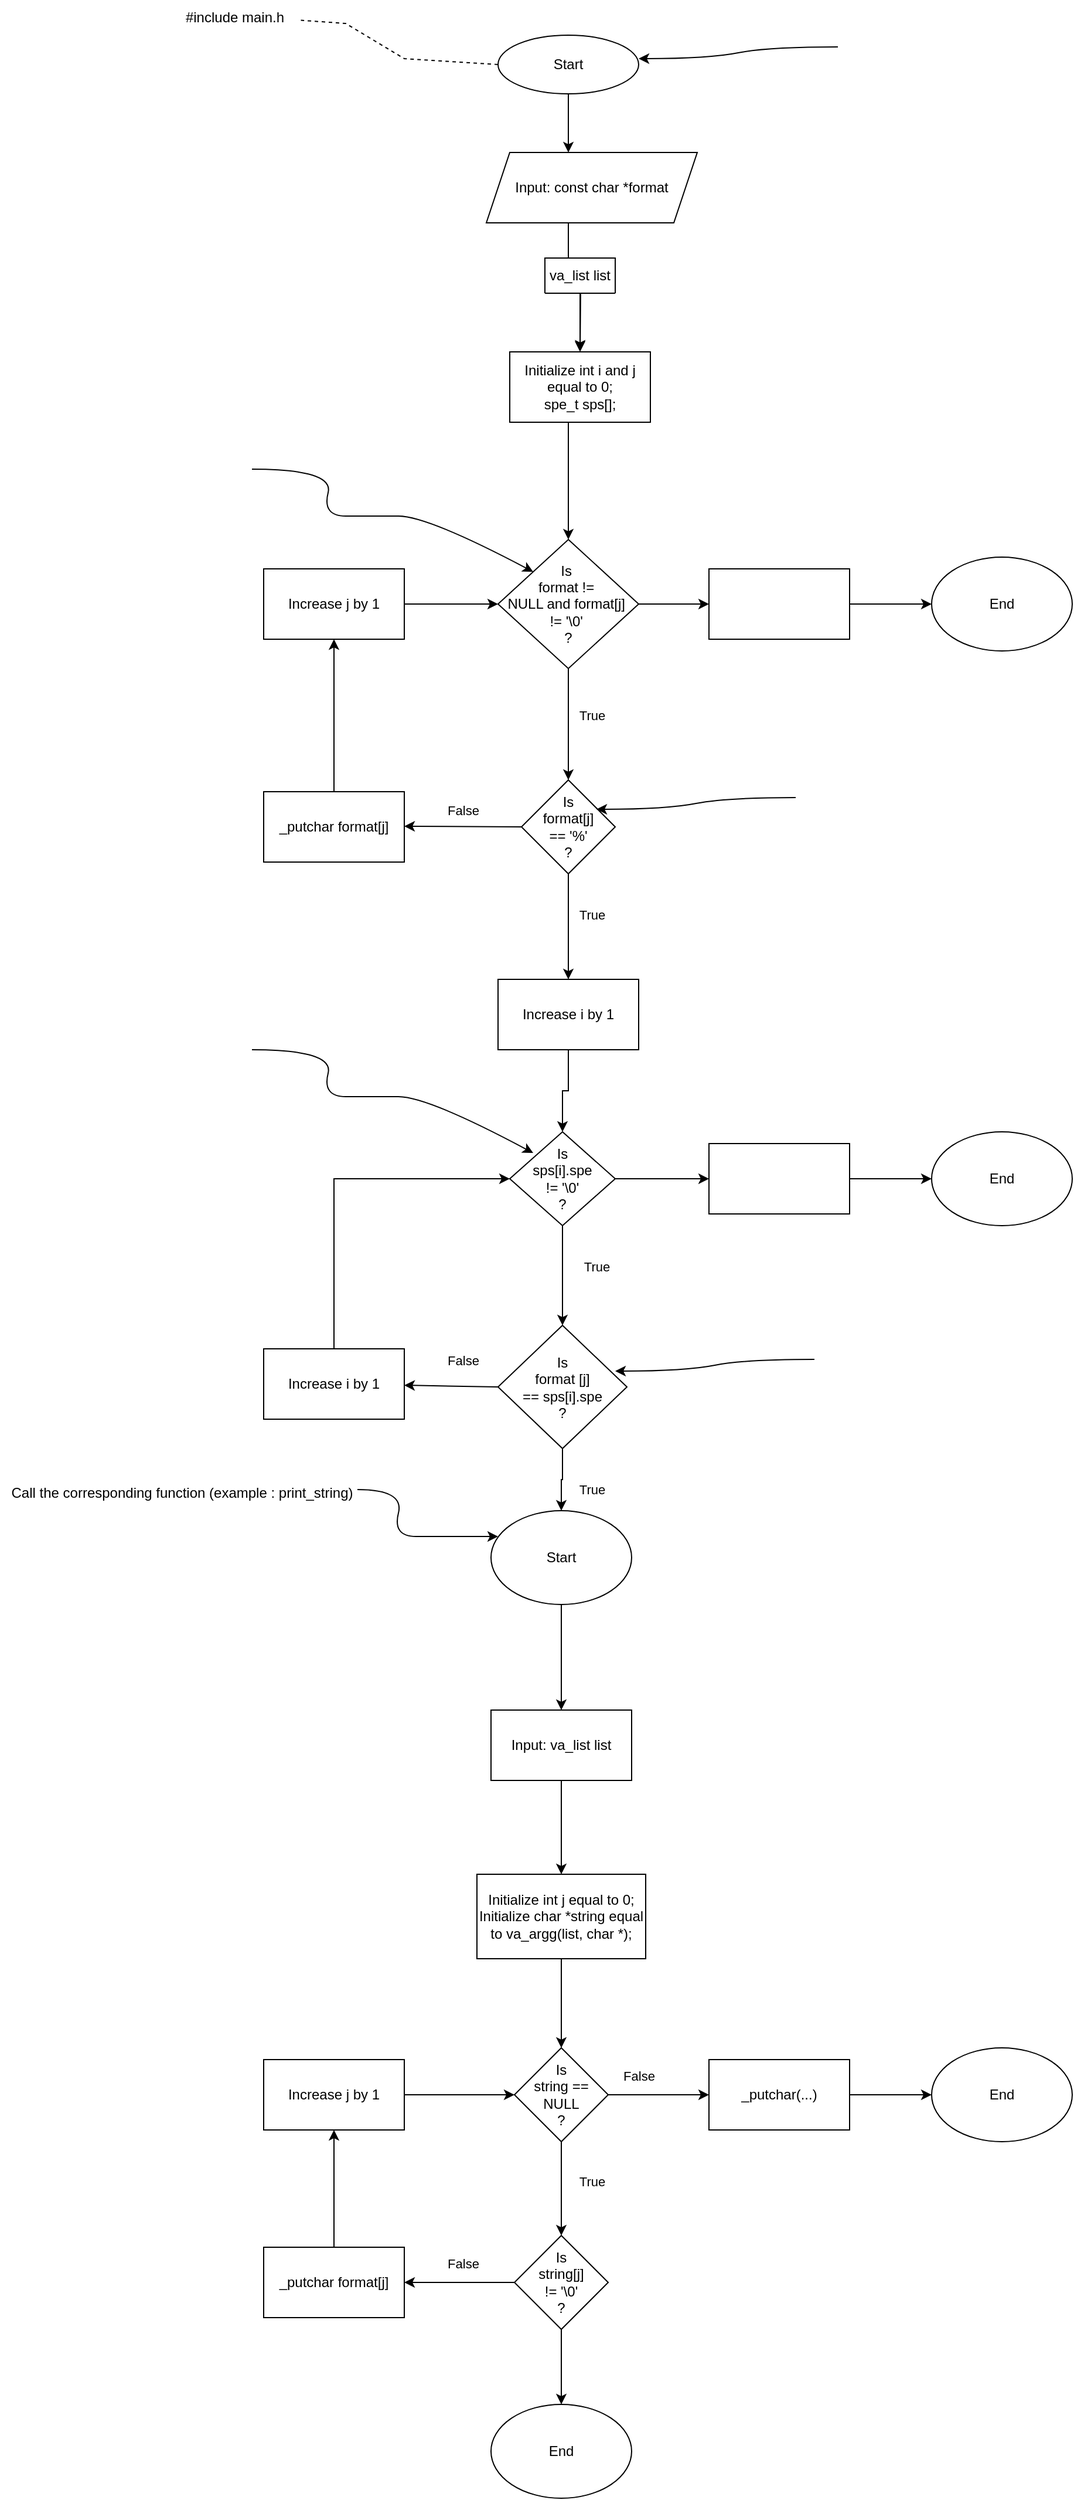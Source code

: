 <mxfile version="24.2.0" type="device">
  <diagram name="Page-1" id="pl08UHiTA2FmT8-YRMQD">
    <mxGraphModel dx="2218" dy="698" grid="1" gridSize="10" guides="1" tooltips="1" connect="1" arrows="1" fold="1" page="1" pageScale="1" pageWidth="827" pageHeight="1169" math="0" shadow="0">
      <root>
        <mxCell id="0" />
        <mxCell id="1" parent="0" />
        <mxCell id="ZZPneHAC-Q8oeJ80vv3M-1" value="Start" style="ellipse;whiteSpace=wrap;html=1;" parent="1" vertex="1">
          <mxGeometry x="300" y="30" width="120" height="50" as="geometry" />
        </mxCell>
        <mxCell id="ZZPneHAC-Q8oeJ80vv3M-3" value="" style="curved=1;endArrow=classic;html=1;rounded=0;" parent="1" edge="1">
          <mxGeometry width="50" height="50" relative="1" as="geometry">
            <mxPoint x="590" y="40" as="sourcePoint" />
            <mxPoint x="420" y="50" as="targetPoint" />
            <Array as="points">
              <mxPoint x="530" y="40" />
              <mxPoint x="480" y="50" />
            </Array>
          </mxGeometry>
        </mxCell>
        <mxCell id="q5pNYjYtjJDc8HkRHGuX-112" value="" style="edgeStyle=orthogonalEdgeStyle;rounded=0;orthogonalLoop=1;jettySize=auto;html=1;" edge="1" parent="1">
          <mxGeometry relative="1" as="geometry">
            <mxPoint x="380" y="189" as="sourcePoint" />
            <mxPoint x="370" y="299" as="targetPoint" />
          </mxGeometry>
        </mxCell>
        <mxCell id="q5pNYjYtjJDc8HkRHGuX-2" value="Input: const char *format" style="shape=parallelogram;perimeter=parallelogramPerimeter;whiteSpace=wrap;html=1;fixedSize=1;" vertex="1" parent="1">
          <mxGeometry x="290" y="130" width="180" height="60" as="geometry" />
        </mxCell>
        <mxCell id="q5pNYjYtjJDc8HkRHGuX-13" value="" style="edgeStyle=orthogonalEdgeStyle;rounded=0;orthogonalLoop=1;jettySize=auto;html=1;entryX=0.5;entryY=0;entryDx=0;entryDy=0;" edge="1" parent="1" source="q5pNYjYtjJDc8HkRHGuX-3" target="q5pNYjYtjJDc8HkRHGuX-7">
          <mxGeometry relative="1" as="geometry">
            <Array as="points">
              <mxPoint x="350" y="310" />
              <mxPoint x="350" y="340" />
            </Array>
          </mxGeometry>
        </mxCell>
        <mxCell id="q5pNYjYtjJDc8HkRHGuX-3" value="&lt;div&gt;Initialize int i and j equal to 0;&lt;/div&gt;&lt;div&gt;spe_t sps[];&lt;br&gt;&lt;/div&gt;" style="rounded=0;whiteSpace=wrap;html=1;" vertex="1" parent="1">
          <mxGeometry x="310" y="300" width="120" height="60" as="geometry" />
        </mxCell>
        <mxCell id="q5pNYjYtjJDc8HkRHGuX-4" value="" style="endArrow=classic;html=1;rounded=0;exitX=0.5;exitY=1;exitDx=0;exitDy=0;entryX=0.389;entryY=0;entryDx=0;entryDy=0;entryPerimeter=0;" edge="1" parent="1" source="ZZPneHAC-Q8oeJ80vv3M-1" target="q5pNYjYtjJDc8HkRHGuX-2">
          <mxGeometry width="50" height="50" relative="1" as="geometry">
            <mxPoint x="400" y="90" as="sourcePoint" />
            <mxPoint x="400" y="130" as="targetPoint" />
          </mxGeometry>
        </mxCell>
        <mxCell id="q5pNYjYtjJDc8HkRHGuX-29" value="" style="edgeStyle=orthogonalEdgeStyle;rounded=0;orthogonalLoop=1;jettySize=auto;html=1;" edge="1" parent="1" source="q5pNYjYtjJDc8HkRHGuX-7" target="q5pNYjYtjJDc8HkRHGuX-28">
          <mxGeometry relative="1" as="geometry" />
        </mxCell>
        <mxCell id="q5pNYjYtjJDc8HkRHGuX-7" value="&lt;div&gt;Is&amp;nbsp;&lt;/div&gt;&lt;div&gt;format !=&amp;nbsp;&lt;/div&gt;&lt;div&gt;NULL and format[j]&amp;nbsp;&lt;/div&gt;&lt;div&gt;!= &#39;\0&#39;&amp;nbsp;&lt;/div&gt;&lt;div&gt;?&lt;/div&gt;" style="rhombus;whiteSpace=wrap;html=1;" vertex="1" parent="1">
          <mxGeometry x="300" y="460" width="120" height="110" as="geometry" />
        </mxCell>
        <mxCell id="q5pNYjYtjJDc8HkRHGuX-8" value="" style="rounded=0;whiteSpace=wrap;html=1;" vertex="1" parent="1">
          <mxGeometry x="480" y="485" width="120" height="60" as="geometry" />
        </mxCell>
        <mxCell id="q5pNYjYtjJDc8HkRHGuX-9" value="End" style="ellipse;whiteSpace=wrap;html=1;" vertex="1" parent="1">
          <mxGeometry x="670" y="475" width="120" height="80" as="geometry" />
        </mxCell>
        <mxCell id="q5pNYjYtjJDc8HkRHGuX-11" value="" style="endArrow=classic;html=1;rounded=0;entryX=0;entryY=0.5;entryDx=0;entryDy=0;exitX=1;exitY=0.5;exitDx=0;exitDy=0;" edge="1" parent="1" source="q5pNYjYtjJDc8HkRHGuX-7" target="q5pNYjYtjJDc8HkRHGuX-8">
          <mxGeometry width="50" height="50" relative="1" as="geometry">
            <mxPoint x="410" y="500" as="sourcePoint" />
            <mxPoint x="410" y="540" as="targetPoint" />
          </mxGeometry>
        </mxCell>
        <mxCell id="q5pNYjYtjJDc8HkRHGuX-12" value="" style="endArrow=classic;html=1;rounded=0;entryX=0;entryY=0.5;entryDx=0;entryDy=0;exitX=1;exitY=0.5;exitDx=0;exitDy=0;" edge="1" parent="1" source="q5pNYjYtjJDc8HkRHGuX-8" target="q5pNYjYtjJDc8HkRHGuX-9">
          <mxGeometry width="50" height="50" relative="1" as="geometry">
            <mxPoint x="610" y="500" as="sourcePoint" />
            <mxPoint x="610" y="540" as="targetPoint" />
            <Array as="points" />
          </mxGeometry>
        </mxCell>
        <mxCell id="q5pNYjYtjJDc8HkRHGuX-23" value="" style="edgeStyle=orthogonalEdgeStyle;rounded=0;orthogonalLoop=1;jettySize=auto;html=1;" edge="1" parent="1" source="q5pNYjYtjJDc8HkRHGuX-16" target="q5pNYjYtjJDc8HkRHGuX-3">
          <mxGeometry relative="1" as="geometry" />
        </mxCell>
        <mxCell id="q5pNYjYtjJDc8HkRHGuX-16" value="va_list list" style="swimlane;fontStyle=0;childLayout=stackLayout;horizontal=1;startSize=30;horizontalStack=0;resizeParent=1;resizeParentMax=0;resizeLast=0;collapsible=1;marginBottom=0;whiteSpace=wrap;html=1;" vertex="1" collapsed="1" parent="1">
          <mxGeometry x="340" y="220" width="60" height="30" as="geometry">
            <mxRectangle x="340" y="220" width="70" height="120" as="alternateBounds" />
          </mxGeometry>
        </mxCell>
        <mxCell id="q5pNYjYtjJDc8HkRHGuX-17" value="Item 1" style="text;strokeColor=none;fillColor=none;align=left;verticalAlign=middle;spacingLeft=4;spacingRight=4;overflow=hidden;points=[[0,0.5],[1,0.5]];portConstraint=eastwest;rotatable=0;whiteSpace=wrap;html=1;" vertex="1" parent="q5pNYjYtjJDc8HkRHGuX-16">
          <mxGeometry y="30" width="70" height="30" as="geometry" />
        </mxCell>
        <mxCell id="q5pNYjYtjJDc8HkRHGuX-18" value="Item 2" style="text;strokeColor=none;fillColor=none;align=left;verticalAlign=middle;spacingLeft=4;spacingRight=4;overflow=hidden;points=[[0,0.5],[1,0.5]];portConstraint=eastwest;rotatable=0;whiteSpace=wrap;html=1;" vertex="1" parent="q5pNYjYtjJDc8HkRHGuX-16">
          <mxGeometry y="60" width="70" height="30" as="geometry" />
        </mxCell>
        <mxCell id="q5pNYjYtjJDc8HkRHGuX-19" value="Item 3" style="text;strokeColor=none;fillColor=none;align=left;verticalAlign=middle;spacingLeft=4;spacingRight=4;overflow=hidden;points=[[0,0.5],[1,0.5]];portConstraint=eastwest;rotatable=0;whiteSpace=wrap;html=1;" vertex="1" parent="q5pNYjYtjJDc8HkRHGuX-16">
          <mxGeometry y="90" width="70" height="30" as="geometry" />
        </mxCell>
        <mxCell id="q5pNYjYtjJDc8HkRHGuX-27" value="" style="edgeStyle=orthogonalEdgeStyle;rounded=0;orthogonalLoop=1;jettySize=auto;html=1;" edge="1" parent="1" source="q5pNYjYtjJDc8HkRHGuX-24" target="q5pNYjYtjJDc8HkRHGuX-26">
          <mxGeometry relative="1" as="geometry" />
        </mxCell>
        <mxCell id="q5pNYjYtjJDc8HkRHGuX-24" value="_putchar format[j]" style="whiteSpace=wrap;html=1;" vertex="1" parent="1">
          <mxGeometry x="100" y="675" width="120" height="60" as="geometry" />
        </mxCell>
        <mxCell id="q5pNYjYtjJDc8HkRHGuX-31" value="" style="edgeStyle=orthogonalEdgeStyle;rounded=0;orthogonalLoop=1;jettySize=auto;html=1;" edge="1" parent="1" source="q5pNYjYtjJDc8HkRHGuX-26" target="q5pNYjYtjJDc8HkRHGuX-7">
          <mxGeometry relative="1" as="geometry" />
        </mxCell>
        <mxCell id="q5pNYjYtjJDc8HkRHGuX-26" value="Increase j by 1" style="whiteSpace=wrap;html=1;" vertex="1" parent="1">
          <mxGeometry x="100" y="485" width="120" height="60" as="geometry" />
        </mxCell>
        <mxCell id="q5pNYjYtjJDc8HkRHGuX-36" value="" style="edgeStyle=orthogonalEdgeStyle;rounded=0;orthogonalLoop=1;jettySize=auto;html=1;" edge="1" parent="1" source="q5pNYjYtjJDc8HkRHGuX-28" target="q5pNYjYtjJDc8HkRHGuX-35">
          <mxGeometry relative="1" as="geometry" />
        </mxCell>
        <mxCell id="q5pNYjYtjJDc8HkRHGuX-28" value="&lt;div&gt;Is&lt;/div&gt;&lt;div&gt;format[j]&lt;/div&gt;&lt;div&gt;== &#39;%&#39;&lt;/div&gt;&lt;div&gt;?&lt;br&gt;&lt;/div&gt;" style="rhombus;whiteSpace=wrap;html=1;" vertex="1" parent="1">
          <mxGeometry x="320" y="665" width="80" height="80" as="geometry" />
        </mxCell>
        <mxCell id="q5pNYjYtjJDc8HkRHGuX-32" value="" style="endArrow=classic;html=1;rounded=0;exitX=0;exitY=0.5;exitDx=0;exitDy=0;" edge="1" parent="1" source="q5pNYjYtjJDc8HkRHGuX-28">
          <mxGeometry relative="1" as="geometry">
            <mxPoint x="330" y="704.5" as="sourcePoint" />
            <mxPoint x="220" y="704.5" as="targetPoint" />
          </mxGeometry>
        </mxCell>
        <mxCell id="q5pNYjYtjJDc8HkRHGuX-33" value="False" style="edgeLabel;resizable=0;html=1;;align=center;verticalAlign=middle;" connectable="0" vertex="1" parent="q5pNYjYtjJDc8HkRHGuX-32">
          <mxGeometry relative="1" as="geometry">
            <mxPoint y="-14" as="offset" />
          </mxGeometry>
        </mxCell>
        <mxCell id="q5pNYjYtjJDc8HkRHGuX-114" style="edgeStyle=orthogonalEdgeStyle;rounded=0;orthogonalLoop=1;jettySize=auto;html=1;exitX=0.5;exitY=1;exitDx=0;exitDy=0;entryX=0.5;entryY=0;entryDx=0;entryDy=0;" edge="1" parent="1" source="q5pNYjYtjJDc8HkRHGuX-35" target="q5pNYjYtjJDc8HkRHGuX-37">
          <mxGeometry relative="1" as="geometry" />
        </mxCell>
        <mxCell id="q5pNYjYtjJDc8HkRHGuX-35" value="Increase i by 1" style="whiteSpace=wrap;html=1;" vertex="1" parent="1">
          <mxGeometry x="300" y="835" width="120" height="60" as="geometry" />
        </mxCell>
        <mxCell id="q5pNYjYtjJDc8HkRHGuX-40" value="" style="edgeStyle=orthogonalEdgeStyle;rounded=0;orthogonalLoop=1;jettySize=auto;html=1;" edge="1" parent="1" source="q5pNYjYtjJDc8HkRHGuX-37" target="q5pNYjYtjJDc8HkRHGuX-39">
          <mxGeometry relative="1" as="geometry" />
        </mxCell>
        <mxCell id="q5pNYjYtjJDc8HkRHGuX-64" value="" style="edgeStyle=orthogonalEdgeStyle;rounded=0;orthogonalLoop=1;jettySize=auto;html=1;" edge="1" parent="1" source="q5pNYjYtjJDc8HkRHGuX-37" target="q5pNYjYtjJDc8HkRHGuX-63">
          <mxGeometry relative="1" as="geometry" />
        </mxCell>
        <mxCell id="q5pNYjYtjJDc8HkRHGuX-37" value="&lt;div&gt;Is&lt;/div&gt;&lt;div&gt;sps[i].spe&lt;/div&gt;&lt;div&gt;!= &#39;\0&#39;&lt;/div&gt;&lt;div&gt;?&lt;br&gt;&lt;/div&gt;" style="rhombus;whiteSpace=wrap;html=1;" vertex="1" parent="1">
          <mxGeometry x="310" y="965" width="90" height="80" as="geometry" />
        </mxCell>
        <mxCell id="q5pNYjYtjJDc8HkRHGuX-68" value="" style="edgeStyle=orthogonalEdgeStyle;rounded=0;orthogonalLoop=1;jettySize=auto;html=1;entryX=0.5;entryY=0;entryDx=0;entryDy=0;" edge="1" parent="1" source="q5pNYjYtjJDc8HkRHGuX-39" target="q5pNYjYtjJDc8HkRHGuX-72">
          <mxGeometry relative="1" as="geometry">
            <mxPoint x="360" y="1295" as="targetPoint" />
          </mxGeometry>
        </mxCell>
        <mxCell id="q5pNYjYtjJDc8HkRHGuX-39" value="&lt;div&gt;Is&lt;/div&gt;&lt;div&gt;format [j]&lt;/div&gt;&lt;div&gt;== sps[i].spe&lt;/div&gt;&lt;div&gt;?&lt;br&gt;&lt;/div&gt;" style="rhombus;whiteSpace=wrap;html=1;" vertex="1" parent="1">
          <mxGeometry x="300" y="1130" width="110" height="105" as="geometry" />
        </mxCell>
        <mxCell id="q5pNYjYtjJDc8HkRHGuX-51" value="" style="endArrow=classic;html=1;rounded=0;exitX=0;exitY=0.5;exitDx=0;exitDy=0;" edge="1" parent="1" source="q5pNYjYtjJDc8HkRHGuX-39" target="q5pNYjYtjJDc8HkRHGuX-53">
          <mxGeometry relative="1" as="geometry">
            <mxPoint x="320" y="1164.5" as="sourcePoint" />
            <mxPoint x="250" y="1164.5" as="targetPoint" />
          </mxGeometry>
        </mxCell>
        <mxCell id="q5pNYjYtjJDc8HkRHGuX-54" style="edgeStyle=orthogonalEdgeStyle;rounded=0;orthogonalLoop=1;jettySize=auto;html=1;exitX=0.5;exitY=0;exitDx=0;exitDy=0;entryX=0;entryY=0.5;entryDx=0;entryDy=0;" edge="1" parent="1" source="q5pNYjYtjJDc8HkRHGuX-53" target="q5pNYjYtjJDc8HkRHGuX-37">
          <mxGeometry relative="1" as="geometry" />
        </mxCell>
        <mxCell id="q5pNYjYtjJDc8HkRHGuX-53" value="Increase i by 1" style="rounded=0;whiteSpace=wrap;html=1;" vertex="1" parent="1">
          <mxGeometry x="100" y="1150" width="120" height="60" as="geometry" />
        </mxCell>
        <mxCell id="q5pNYjYtjJDc8HkRHGuX-55" value="" style="curved=1;endArrow=classic;html=1;rounded=0;entryX=0;entryY=0;entryDx=0;entryDy=0;" edge="1" parent="1" target="q5pNYjYtjJDc8HkRHGuX-7">
          <mxGeometry width="50" height="50" relative="1" as="geometry">
            <mxPoint x="90" y="400" as="sourcePoint" />
            <mxPoint x="75" y="410" as="targetPoint" />
            <Array as="points">
              <mxPoint x="160" y="400" />
              <mxPoint x="150" y="440" />
              <mxPoint x="190" y="440" />
              <mxPoint x="240" y="440" />
            </Array>
          </mxGeometry>
        </mxCell>
        <mxCell id="q5pNYjYtjJDc8HkRHGuX-57" value="" style="curved=1;endArrow=classic;html=1;rounded=0;entryX=0;entryY=0;entryDx=0;entryDy=0;" edge="1" parent="1">
          <mxGeometry width="50" height="50" relative="1" as="geometry">
            <mxPoint x="90" y="895" as="sourcePoint" />
            <mxPoint x="330" y="983" as="targetPoint" />
            <Array as="points">
              <mxPoint x="160" y="895" />
              <mxPoint x="150" y="935" />
              <mxPoint x="190" y="935" />
              <mxPoint x="240" y="935" />
            </Array>
          </mxGeometry>
        </mxCell>
        <mxCell id="q5pNYjYtjJDc8HkRHGuX-58" value="True" style="edgeLabel;resizable=0;html=1;;align=center;verticalAlign=middle;" connectable="0" vertex="1" parent="1">
          <mxGeometry x="380" y="780" as="geometry" />
        </mxCell>
        <mxCell id="q5pNYjYtjJDc8HkRHGuX-59" value="True" style="edgeLabel;resizable=0;html=1;;align=center;verticalAlign=middle;" connectable="0" vertex="1" parent="1">
          <mxGeometry x="380" y="610" as="geometry" />
        </mxCell>
        <mxCell id="q5pNYjYtjJDc8HkRHGuX-60" value="True" style="edgeLabel;resizable=0;html=1;;align=center;verticalAlign=middle;" connectable="0" vertex="1" parent="1">
          <mxGeometry x="384" y="1080" as="geometry" />
        </mxCell>
        <mxCell id="q5pNYjYtjJDc8HkRHGuX-61" value="True" style="edgeLabel;resizable=0;html=1;;align=center;verticalAlign=middle;" connectable="0" vertex="1" parent="1">
          <mxGeometry x="380" y="1270" as="geometry" />
        </mxCell>
        <mxCell id="q5pNYjYtjJDc8HkRHGuX-62" value="False" style="edgeLabel;resizable=0;html=1;;align=center;verticalAlign=middle;" connectable="0" vertex="1" parent="1">
          <mxGeometry x="270" y="1160" as="geometry" />
        </mxCell>
        <mxCell id="q5pNYjYtjJDc8HkRHGuX-66" value="" style="edgeStyle=orthogonalEdgeStyle;rounded=0;orthogonalLoop=1;jettySize=auto;html=1;" edge="1" parent="1" source="q5pNYjYtjJDc8HkRHGuX-63" target="q5pNYjYtjJDc8HkRHGuX-65">
          <mxGeometry relative="1" as="geometry" />
        </mxCell>
        <mxCell id="q5pNYjYtjJDc8HkRHGuX-63" value="" style="whiteSpace=wrap;html=1;" vertex="1" parent="1">
          <mxGeometry x="480" y="975" width="120" height="60" as="geometry" />
        </mxCell>
        <mxCell id="q5pNYjYtjJDc8HkRHGuX-65" value="End" style="ellipse;whiteSpace=wrap;html=1;" vertex="1" parent="1">
          <mxGeometry x="670" y="965" width="120" height="80" as="geometry" />
        </mxCell>
        <mxCell id="q5pNYjYtjJDc8HkRHGuX-70" value="Call the corresponding function (example : print_string)" style="text;html=1;align=center;verticalAlign=middle;resizable=0;points=[];autosize=1;strokeColor=none;fillColor=none;" vertex="1" parent="1">
          <mxGeometry x="-125" y="1258" width="310" height="30" as="geometry" />
        </mxCell>
        <mxCell id="q5pNYjYtjJDc8HkRHGuX-71" value="" style="curved=1;endArrow=classic;html=1;rounded=0;entryX=0;entryY=0.25;entryDx=0;entryDy=0;" edge="1" parent="1">
          <mxGeometry width="50" height="50" relative="1" as="geometry">
            <mxPoint x="180" y="1270" as="sourcePoint" />
            <mxPoint x="300" y="1310" as="targetPoint" />
            <Array as="points">
              <mxPoint x="220" y="1270" />
              <mxPoint x="210" y="1310" />
              <mxPoint x="250" y="1310" />
              <mxPoint x="300" y="1310" />
            </Array>
          </mxGeometry>
        </mxCell>
        <mxCell id="q5pNYjYtjJDc8HkRHGuX-77" value="" style="edgeStyle=orthogonalEdgeStyle;rounded=0;orthogonalLoop=1;jettySize=auto;html=1;" edge="1" parent="1" source="q5pNYjYtjJDc8HkRHGuX-72" target="q5pNYjYtjJDc8HkRHGuX-76">
          <mxGeometry relative="1" as="geometry" />
        </mxCell>
        <mxCell id="q5pNYjYtjJDc8HkRHGuX-72" value="Start" style="ellipse;whiteSpace=wrap;html=1;" vertex="1" parent="1">
          <mxGeometry x="294" y="1288" width="120" height="80" as="geometry" />
        </mxCell>
        <mxCell id="q5pNYjYtjJDc8HkRHGuX-74" value="" style="curved=1;endArrow=classic;html=1;rounded=0;" edge="1" parent="1">
          <mxGeometry width="50" height="50" relative="1" as="geometry">
            <mxPoint x="554" y="680" as="sourcePoint" />
            <mxPoint x="384" y="690" as="targetPoint" />
            <Array as="points">
              <mxPoint x="494" y="680" />
              <mxPoint x="444" y="690" />
            </Array>
          </mxGeometry>
        </mxCell>
        <mxCell id="q5pNYjYtjJDc8HkRHGuX-75" value="" style="curved=1;endArrow=classic;html=1;rounded=0;" edge="1" parent="1">
          <mxGeometry width="50" height="50" relative="1" as="geometry">
            <mxPoint x="570" y="1159" as="sourcePoint" />
            <mxPoint x="400" y="1169" as="targetPoint" />
            <Array as="points">
              <mxPoint x="510" y="1159" />
              <mxPoint x="460" y="1169" />
            </Array>
          </mxGeometry>
        </mxCell>
        <mxCell id="q5pNYjYtjJDc8HkRHGuX-79" value="" style="edgeStyle=orthogonalEdgeStyle;rounded=0;orthogonalLoop=1;jettySize=auto;html=1;" edge="1" parent="1" source="q5pNYjYtjJDc8HkRHGuX-76" target="q5pNYjYtjJDc8HkRHGuX-78">
          <mxGeometry relative="1" as="geometry" />
        </mxCell>
        <mxCell id="q5pNYjYtjJDc8HkRHGuX-76" value="Input: va_list list" style="whiteSpace=wrap;html=1;" vertex="1" parent="1">
          <mxGeometry x="294" y="1458" width="120" height="60" as="geometry" />
        </mxCell>
        <mxCell id="q5pNYjYtjJDc8HkRHGuX-85" value="" style="edgeStyle=orthogonalEdgeStyle;rounded=0;orthogonalLoop=1;jettySize=auto;html=1;" edge="1" parent="1" source="q5pNYjYtjJDc8HkRHGuX-78" target="q5pNYjYtjJDc8HkRHGuX-84">
          <mxGeometry relative="1" as="geometry" />
        </mxCell>
        <mxCell id="q5pNYjYtjJDc8HkRHGuX-78" value="&lt;div&gt;Initialize int j equal to 0;&lt;/div&gt;&lt;div&gt;Initialize char *string equal to va_argg(list, char *);&lt;br&gt;&lt;/div&gt;" style="whiteSpace=wrap;html=1;" vertex="1" parent="1">
          <mxGeometry x="282" y="1598" width="144" height="72" as="geometry" />
        </mxCell>
        <mxCell id="q5pNYjYtjJDc8HkRHGuX-81" value="#include main.h" style="text;html=1;align=center;verticalAlign=middle;resizable=0;points=[];autosize=1;strokeColor=none;fillColor=none;" vertex="1" parent="1">
          <mxGeometry x="20" width="110" height="30" as="geometry" />
        </mxCell>
        <mxCell id="q5pNYjYtjJDc8HkRHGuX-87" value="" style="edgeStyle=orthogonalEdgeStyle;rounded=0;orthogonalLoop=1;jettySize=auto;html=1;" edge="1" parent="1" source="q5pNYjYtjJDc8HkRHGuX-84" target="q5pNYjYtjJDc8HkRHGuX-86">
          <mxGeometry relative="1" as="geometry" />
        </mxCell>
        <mxCell id="q5pNYjYtjJDc8HkRHGuX-93" value="" style="edgeStyle=orthogonalEdgeStyle;rounded=0;orthogonalLoop=1;jettySize=auto;html=1;" edge="1" parent="1" source="q5pNYjYtjJDc8HkRHGuX-84" target="q5pNYjYtjJDc8HkRHGuX-92">
          <mxGeometry relative="1" as="geometry" />
        </mxCell>
        <mxCell id="q5pNYjYtjJDc8HkRHGuX-84" value="&lt;div&gt;Is&lt;/div&gt;&lt;div&gt;string ==&lt;/div&gt;&lt;div&gt;NULL&lt;/div&gt;&lt;div&gt;?&lt;br&gt;&lt;/div&gt;" style="rhombus;whiteSpace=wrap;html=1;" vertex="1" parent="1">
          <mxGeometry x="314" y="1746" width="80" height="80" as="geometry" />
        </mxCell>
        <mxCell id="q5pNYjYtjJDc8HkRHGuX-89" value="" style="edgeStyle=orthogonalEdgeStyle;rounded=0;orthogonalLoop=1;jettySize=auto;html=1;" edge="1" parent="1" source="q5pNYjYtjJDc8HkRHGuX-86" target="q5pNYjYtjJDc8HkRHGuX-88">
          <mxGeometry relative="1" as="geometry" />
        </mxCell>
        <mxCell id="q5pNYjYtjJDc8HkRHGuX-86" value="_putchar(...)" style="whiteSpace=wrap;html=1;" vertex="1" parent="1">
          <mxGeometry x="480" y="1756" width="120" height="60" as="geometry" />
        </mxCell>
        <mxCell id="q5pNYjYtjJDc8HkRHGuX-88" value="End" style="ellipse;whiteSpace=wrap;html=1;" vertex="1" parent="1">
          <mxGeometry x="670" y="1746" width="120" height="80" as="geometry" />
        </mxCell>
        <mxCell id="q5pNYjYtjJDc8HkRHGuX-91" value="False" style="edgeLabel;resizable=0;html=1;;align=center;verticalAlign=middle;" connectable="0" vertex="1" parent="1">
          <mxGeometry x="420" y="1770" as="geometry" />
        </mxCell>
        <mxCell id="q5pNYjYtjJDc8HkRHGuX-101" value="" style="edgeStyle=orthogonalEdgeStyle;rounded=0;orthogonalLoop=1;jettySize=auto;html=1;" edge="1" parent="1" source="q5pNYjYtjJDc8HkRHGuX-92" target="q5pNYjYtjJDc8HkRHGuX-96">
          <mxGeometry relative="1" as="geometry" />
        </mxCell>
        <mxCell id="q5pNYjYtjJDc8HkRHGuX-108" value="" style="edgeStyle=orthogonalEdgeStyle;rounded=0;orthogonalLoop=1;jettySize=auto;html=1;entryX=0.5;entryY=0;entryDx=0;entryDy=0;" edge="1" parent="1" source="q5pNYjYtjJDc8HkRHGuX-92" target="q5pNYjYtjJDc8HkRHGuX-109">
          <mxGeometry relative="1" as="geometry">
            <mxPoint x="354" y="2076" as="targetPoint" />
          </mxGeometry>
        </mxCell>
        <mxCell id="q5pNYjYtjJDc8HkRHGuX-92" value="&lt;div&gt;Is&lt;/div&gt;&lt;div&gt;string[j]&lt;/div&gt;&lt;div&gt;!= &#39;\0&#39;&lt;/div&gt;&lt;div&gt;?&lt;br&gt;&lt;/div&gt;" style="rhombus;whiteSpace=wrap;html=1;" vertex="1" parent="1">
          <mxGeometry x="314" y="1906" width="80" height="80" as="geometry" />
        </mxCell>
        <mxCell id="q5pNYjYtjJDc8HkRHGuX-94" value="True" style="edgeLabel;resizable=0;html=1;;align=center;verticalAlign=middle;" connectable="0" vertex="1" parent="1">
          <mxGeometry x="380" y="1860" as="geometry" />
        </mxCell>
        <mxCell id="q5pNYjYtjJDc8HkRHGuX-102" value="" style="edgeStyle=orthogonalEdgeStyle;rounded=0;orthogonalLoop=1;jettySize=auto;html=1;" edge="1" parent="1" source="q5pNYjYtjJDc8HkRHGuX-96" target="q5pNYjYtjJDc8HkRHGuX-98">
          <mxGeometry relative="1" as="geometry" />
        </mxCell>
        <mxCell id="q5pNYjYtjJDc8HkRHGuX-96" value="_putchar format[j]" style="whiteSpace=wrap;html=1;" vertex="1" parent="1">
          <mxGeometry x="100" y="1916" width="120" height="60" as="geometry" />
        </mxCell>
        <mxCell id="q5pNYjYtjJDc8HkRHGuX-103" value="" style="edgeStyle=orthogonalEdgeStyle;rounded=0;orthogonalLoop=1;jettySize=auto;html=1;" edge="1" parent="1" source="q5pNYjYtjJDc8HkRHGuX-98" target="q5pNYjYtjJDc8HkRHGuX-84">
          <mxGeometry relative="1" as="geometry" />
        </mxCell>
        <mxCell id="q5pNYjYtjJDc8HkRHGuX-98" value="Increase j by 1" style="whiteSpace=wrap;html=1;" vertex="1" parent="1">
          <mxGeometry x="100" y="1756" width="120" height="60" as="geometry" />
        </mxCell>
        <mxCell id="q5pNYjYtjJDc8HkRHGuX-104" value="False" style="edgeLabel;resizable=0;html=1;;align=center;verticalAlign=middle;" connectable="0" vertex="1" parent="1">
          <mxGeometry x="270" y="1930" as="geometry" />
        </mxCell>
        <mxCell id="q5pNYjYtjJDc8HkRHGuX-109" value="End" style="ellipse;whiteSpace=wrap;html=1;" vertex="1" parent="1">
          <mxGeometry x="294" y="2050" width="120" height="80" as="geometry" />
        </mxCell>
        <mxCell id="q5pNYjYtjJDc8HkRHGuX-111" value="" style="endArrow=none;dashed=1;html=1;rounded=0;exitX=0;exitY=0.5;exitDx=0;exitDy=0;entryX=1.016;entryY=0.576;entryDx=0;entryDy=0;entryPerimeter=0;" edge="1" parent="1" source="ZZPneHAC-Q8oeJ80vv3M-1" target="q5pNYjYtjJDc8HkRHGuX-81">
          <mxGeometry width="50" height="50" relative="1" as="geometry">
            <mxPoint x="400" y="380" as="sourcePoint" />
            <mxPoint x="120" y="10" as="targetPoint" />
            <Array as="points">
              <mxPoint x="220" y="50" />
              <mxPoint x="170" y="20" />
            </Array>
          </mxGeometry>
        </mxCell>
      </root>
    </mxGraphModel>
  </diagram>
</mxfile>
